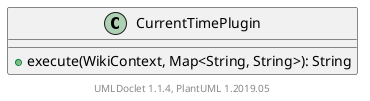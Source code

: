 @startuml

    class CurrentTimePlugin [[CurrentTimePlugin.html]] {
        +execute(WikiContext, Map<String, String>): String
    }


    center footer UMLDoclet 1.1.4, PlantUML 1.2019.05
@enduml

